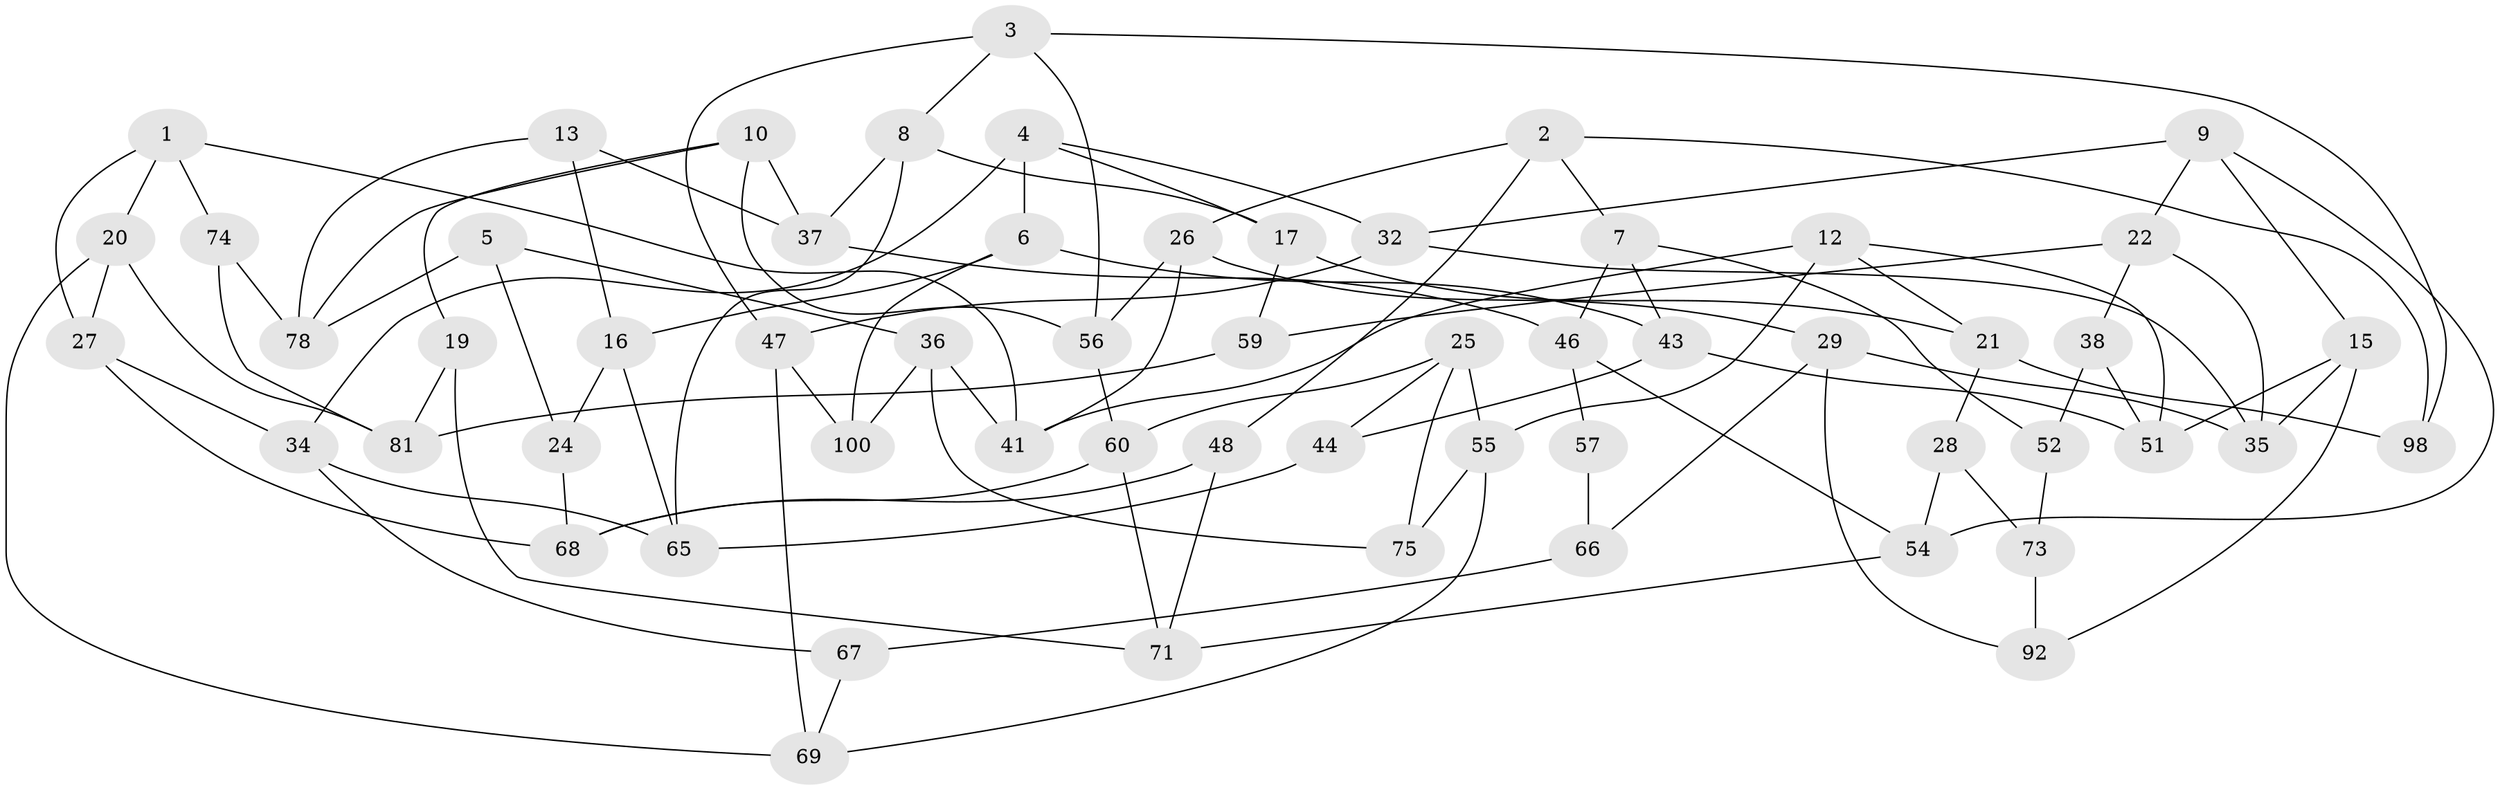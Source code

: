 // original degree distribution, {3: 1.0}
// Generated by graph-tools (version 1.1) at 2025/11/02/21/25 10:11:15]
// undirected, 59 vertices, 108 edges
graph export_dot {
graph [start="1"]
  node [color=gray90,style=filled];
  1 [super="+49"];
  2 [super="+23"];
  3 [super="+14"];
  4 [super="+11"];
  5;
  6 [super="+62"];
  7 [super="+30"];
  8 [super="+40"];
  9 [super="+18"];
  10 [super="+99"];
  12 [super="+64"];
  13;
  15 [super="+31"];
  16 [super="+63"];
  17 [super="+39"];
  19;
  20 [super="+61"];
  21 [super="+45"];
  22 [super="+33"];
  24;
  25 [super="+85"];
  26 [super="+42"];
  27 [super="+77"];
  28;
  29 [super="+90"];
  32 [super="+88"];
  34 [super="+50"];
  35 [super="+53"];
  36 [super="+76"];
  37 [super="+95"];
  38;
  41 [super="+87"];
  43 [super="+89"];
  44;
  46 [super="+79"];
  47 [super="+58"];
  48;
  51 [super="+96"];
  52;
  54 [super="+93"];
  55 [super="+72"];
  56 [super="+80"];
  57;
  59;
  60 [super="+86"];
  65 [super="+70"];
  66 [super="+83"];
  67;
  68 [super="+97"];
  69 [super="+82"];
  71 [super="+94"];
  73;
  74;
  75;
  78 [super="+84"];
  81 [super="+91"];
  92;
  98;
  100;
  1 -- 41;
  1 -- 74;
  1 -- 27;
  1 -- 20;
  2 -- 98;
  2 -- 48;
  2 -- 26;
  2 -- 7;
  3 -- 56;
  3 -- 98;
  3 -- 47;
  3 -- 8;
  4 -- 6;
  4 -- 34;
  4 -- 17;
  4 -- 32;
  5 -- 24;
  5 -- 36;
  5 -- 78;
  6 -- 43;
  6 -- 16;
  6 -- 100;
  7 -- 43;
  7 -- 46;
  7 -- 52;
  8 -- 37;
  8 -- 17;
  8 -- 65;
  9 -- 32;
  9 -- 54;
  9 -- 22;
  9 -- 15;
  10 -- 19;
  10 -- 37;
  10 -- 78;
  10 -- 56;
  12 -- 51;
  12 -- 21;
  12 -- 41;
  12 -- 55;
  13 -- 78;
  13 -- 37;
  13 -- 16;
  15 -- 92;
  15 -- 35;
  15 -- 51;
  16 -- 24;
  16 -- 65;
  17 -- 59;
  17 -- 21;
  19 -- 71;
  19 -- 81;
  20 -- 27;
  20 -- 81;
  20 -- 69;
  21 -- 28;
  21 -- 98;
  22 -- 38;
  22 -- 59;
  22 -- 35;
  24 -- 68;
  25 -- 44;
  25 -- 60;
  25 -- 75;
  25 -- 55;
  26 -- 41;
  26 -- 29;
  26 -- 56;
  27 -- 34;
  27 -- 68;
  28 -- 73;
  28 -- 54;
  29 -- 92;
  29 -- 66;
  29 -- 35;
  32 -- 35;
  32 -- 47;
  34 -- 67;
  34 -- 65;
  36 -- 100;
  36 -- 41;
  36 -- 75;
  37 -- 46;
  38 -- 52;
  38 -- 51;
  43 -- 51;
  43 -- 44;
  44 -- 65;
  46 -- 57;
  46 -- 54;
  47 -- 100;
  47 -- 69;
  48 -- 71;
  48 -- 68;
  52 -- 73;
  54 -- 71;
  55 -- 75;
  55 -- 69;
  56 -- 60;
  57 -- 66 [weight=2];
  59 -- 81;
  60 -- 68;
  60 -- 71;
  66 -- 67;
  67 -- 69;
  73 -- 92;
  74 -- 78;
  74 -- 81;
}
